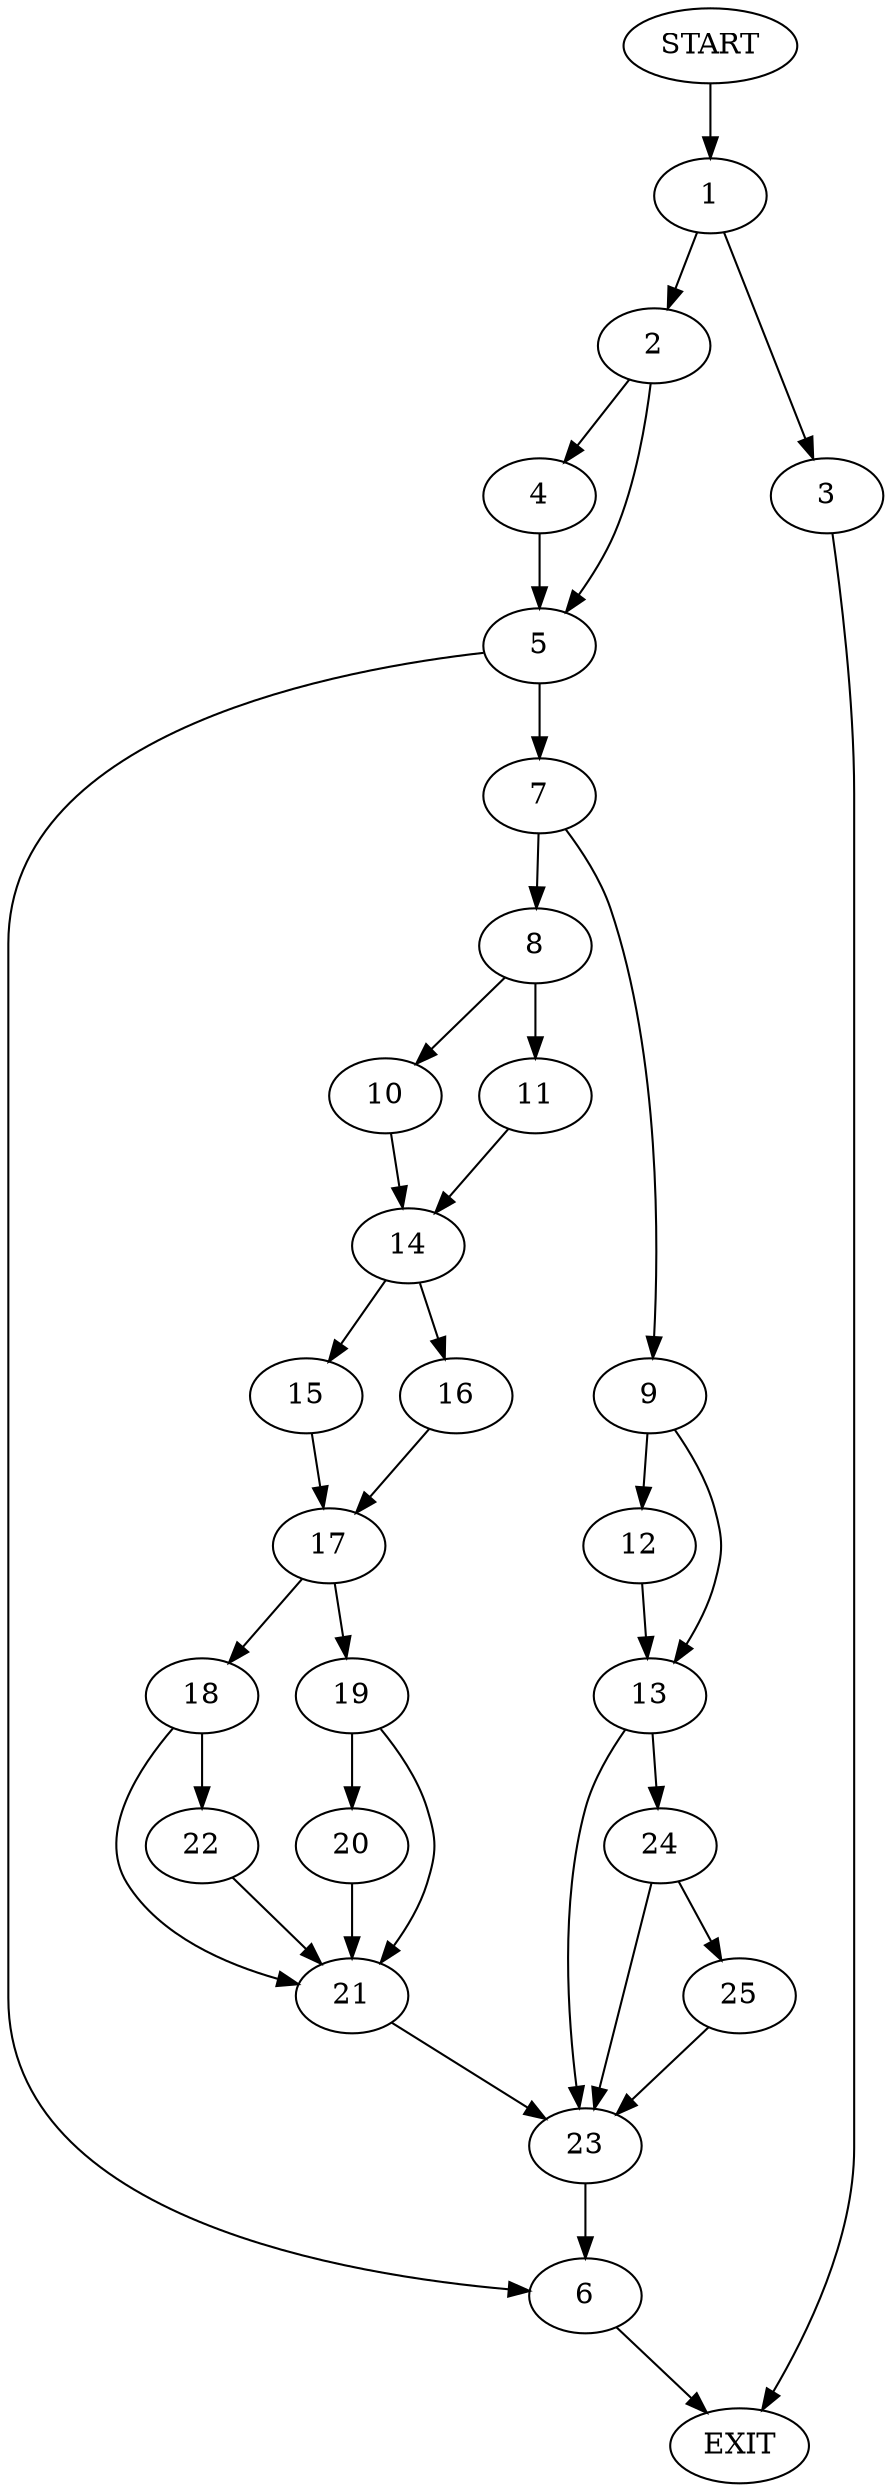 digraph {
0 [label="START"]
26 [label="EXIT"]
0 -> 1
1 -> 2
1 -> 3
3 -> 26
2 -> 4
2 -> 5
4 -> 5
5 -> 6
5 -> 7
6 -> 26
7 -> 8
7 -> 9
8 -> 10
8 -> 11
9 -> 12
9 -> 13
11 -> 14
10 -> 14
14 -> 15
14 -> 16
15 -> 17
16 -> 17
17 -> 18
17 -> 19
19 -> 20
19 -> 21
18 -> 21
18 -> 22
21 -> 23
20 -> 21
22 -> 21
23 -> 6
12 -> 13
13 -> 24
13 -> 23
24 -> 25
24 -> 23
25 -> 23
}
